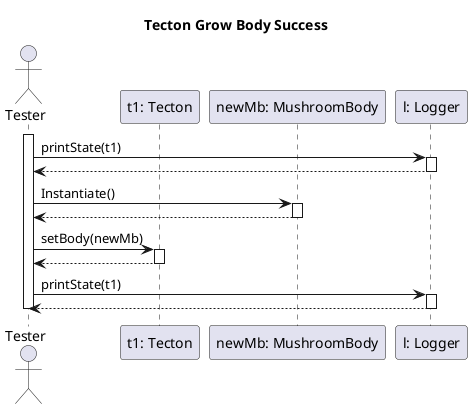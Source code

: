 @startuml tectonGrowBodyTest

title Tecton Grow Body Success

actor "Tester" as ts
participant "t1: Tecton" as t1
participant "newMb: MushroomBody" as newMb
participant "l: Logger" as l

activate ts

ts -> l: printState(t1)
activate l
ts <-- l
deactivate l

ts -> newMb: Instantiate()
activate newMb
ts <-- newMb
deactivate newMb

ts -> t1: setBody(newMb)
activate t1

ts <-- t1
deactivate t1

ts -> l: printState(t1)
activate l
ts <-- l
deactivate l

deactivate ts

@enduml